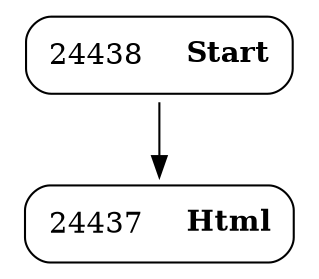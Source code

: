 digraph ast {
node [shape=none];
24437 [label=<<TABLE border='1' cellspacing='0' cellpadding='10' style='rounded' ><TR><TD border='0'>24437</TD><TD border='0'><B>Html</B></TD></TR></TABLE>>];
24438 [label=<<TABLE border='1' cellspacing='0' cellpadding='10' style='rounded' ><TR><TD border='0'>24438</TD><TD border='0'><B>Start</B></TD></TR></TABLE>>];
24438 -> 24437 [weight=2];
}
